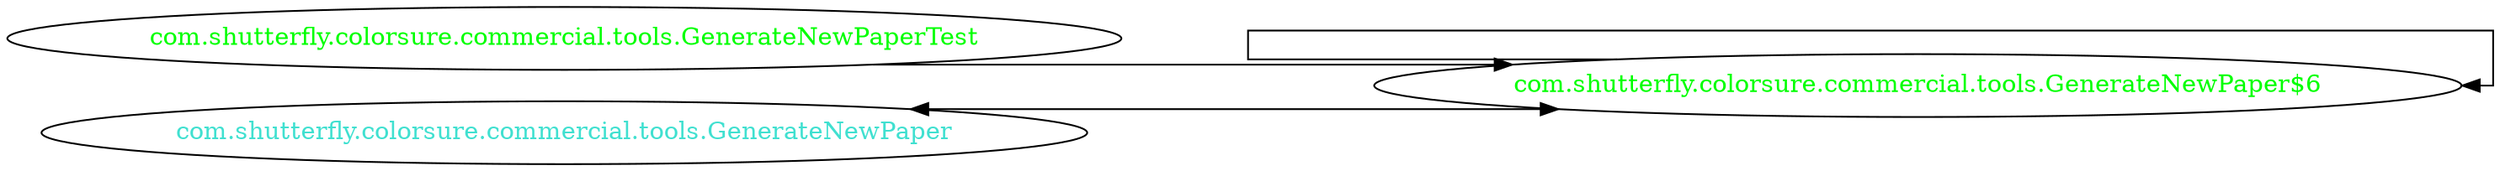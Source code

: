 digraph dependencyGraph {
 concentrate=true;
 ranksep="2.0";
 rankdir="LR"; 
 splines="ortho";
"com.shutterfly.colorsure.commercial.tools.GenerateNewPaper$6" [fontcolor="red"];
"com.shutterfly.colorsure.commercial.tools.GenerateNewPaper$6" [ fontcolor="green" ];
"com.shutterfly.colorsure.commercial.tools.GenerateNewPaper$6"->"com.shutterfly.colorsure.commercial.tools.GenerateNewPaper$6";
"com.shutterfly.colorsure.commercial.tools.GenerateNewPaperTest" [ fontcolor="green" ];
"com.shutterfly.colorsure.commercial.tools.GenerateNewPaperTest"->"com.shutterfly.colorsure.commercial.tools.GenerateNewPaper$6";
"com.shutterfly.colorsure.commercial.tools.GenerateNewPaper" [ fontcolor="turquoise" ];
"com.shutterfly.colorsure.commercial.tools.GenerateNewPaper"->"com.shutterfly.colorsure.commercial.tools.GenerateNewPaper$6" [dir=both];
}
